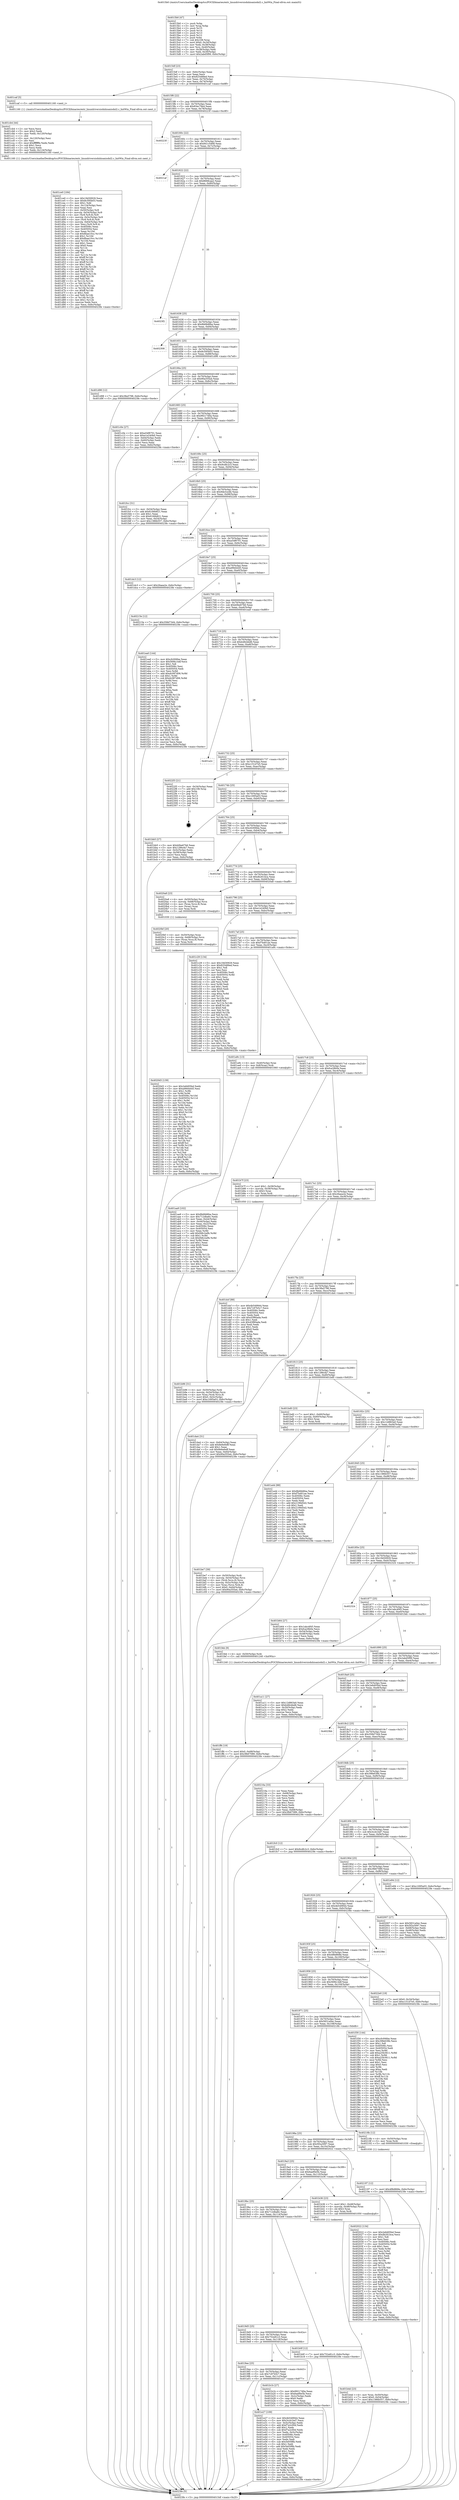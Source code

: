 digraph "0x4015b0" {
  label = "0x4015b0 (/mnt/c/Users/mathe/Desktop/tcc/POCII/binaries/extr_linuxdriversisdnhisaxisdnl2.c_InitWin_Final-ollvm.out::main(0))"
  labelloc = "t"
  node[shape=record]

  Entry [label="",width=0.3,height=0.3,shape=circle,fillcolor=black,style=filled]
  "0x4015df" [label="{
     0x4015df [23]\l
     | [instrs]\l
     &nbsp;&nbsp;0x4015df \<+3\>: mov -0x6c(%rbp),%eax\l
     &nbsp;&nbsp;0x4015e2 \<+2\>: mov %eax,%ecx\l
     &nbsp;&nbsp;0x4015e4 \<+6\>: sub $0x825489ed,%ecx\l
     &nbsp;&nbsp;0x4015ea \<+3\>: mov %eax,-0x70(%rbp)\l
     &nbsp;&nbsp;0x4015ed \<+3\>: mov %ecx,-0x74(%rbp)\l
     &nbsp;&nbsp;0x4015f0 \<+6\>: je 0000000000401caf \<main+0x6ff\>\l
  }"]
  "0x401caf" [label="{
     0x401caf [5]\l
     | [instrs]\l
     &nbsp;&nbsp;0x401caf \<+5\>: call 0000000000401160 \<next_i\>\l
     | [calls]\l
     &nbsp;&nbsp;0x401160 \{1\} (/mnt/c/Users/mathe/Desktop/tcc/POCII/binaries/extr_linuxdriversisdnhisaxisdnl2.c_InitWin_Final-ollvm.out::next_i)\l
  }"]
  "0x4015f6" [label="{
     0x4015f6 [22]\l
     | [instrs]\l
     &nbsp;&nbsp;0x4015f6 \<+5\>: jmp 00000000004015fb \<main+0x4b\>\l
     &nbsp;&nbsp;0x4015fb \<+3\>: mov -0x70(%rbp),%eax\l
     &nbsp;&nbsp;0x4015fe \<+5\>: sub $0x83ec79e4,%eax\l
     &nbsp;&nbsp;0x401603 \<+3\>: mov %eax,-0x78(%rbp)\l
     &nbsp;&nbsp;0x401606 \<+6\>: je 000000000040223f \<main+0xc8f\>\l
  }"]
  Exit [label="",width=0.3,height=0.3,shape=circle,fillcolor=black,style=filled,peripheries=2]
  "0x40223f" [label="{
     0x40223f\l
  }", style=dashed]
  "0x40160c" [label="{
     0x40160c [22]\l
     | [instrs]\l
     &nbsp;&nbsp;0x40160c \<+5\>: jmp 0000000000401611 \<main+0x61\>\l
     &nbsp;&nbsp;0x401611 \<+3\>: mov -0x70(%rbp),%eax\l
     &nbsp;&nbsp;0x401614 \<+5\>: sub $0x841c5468,%eax\l
     &nbsp;&nbsp;0x401619 \<+3\>: mov %eax,-0x7c(%rbp)\l
     &nbsp;&nbsp;0x40161c \<+6\>: je 00000000004021af \<main+0xbff\>\l
  }"]
  "0x402197" [label="{
     0x402197 [12]\l
     | [instrs]\l
     &nbsp;&nbsp;0x402197 \<+7\>: movl $0x4f8d868e,-0x6c(%rbp)\l
     &nbsp;&nbsp;0x40219e \<+5\>: jmp 00000000004023fe \<main+0xe4e\>\l
  }"]
  "0x4021af" [label="{
     0x4021af\l
  }", style=dashed]
  "0x401622" [label="{
     0x401622 [22]\l
     | [instrs]\l
     &nbsp;&nbsp;0x401622 \<+5\>: jmp 0000000000401627 \<main+0x77\>\l
     &nbsp;&nbsp;0x401627 \<+3\>: mov -0x70(%rbp),%eax\l
     &nbsp;&nbsp;0x40162a \<+5\>: sub $0x8668caa2,%eax\l
     &nbsp;&nbsp;0x40162f \<+3\>: mov %eax,-0x80(%rbp)\l
     &nbsp;&nbsp;0x401632 \<+6\>: je 00000000004023f2 \<main+0xe42\>\l
  }"]
  "0x4020d3" [label="{
     0x4020d3 [139]\l
     | [instrs]\l
     &nbsp;&nbsp;0x4020d3 \<+5\>: mov $0x2e6d05bd,%edx\l
     &nbsp;&nbsp;0x4020d8 \<+5\>: mov $0xa99d4445,%esi\l
     &nbsp;&nbsp;0x4020dd \<+3\>: mov $0x1,%r8b\l
     &nbsp;&nbsp;0x4020e0 \<+3\>: xor %r9d,%r9d\l
     &nbsp;&nbsp;0x4020e3 \<+8\>: mov 0x40506c,%r10d\l
     &nbsp;&nbsp;0x4020eb \<+8\>: mov 0x405054,%r11d\l
     &nbsp;&nbsp;0x4020f3 \<+4\>: sub $0x1,%r9d\l
     &nbsp;&nbsp;0x4020f7 \<+3\>: mov %r10d,%ebx\l
     &nbsp;&nbsp;0x4020fa \<+3\>: add %r9d,%ebx\l
     &nbsp;&nbsp;0x4020fd \<+4\>: imul %ebx,%r10d\l
     &nbsp;&nbsp;0x402101 \<+4\>: and $0x1,%r10d\l
     &nbsp;&nbsp;0x402105 \<+4\>: cmp $0x0,%r10d\l
     &nbsp;&nbsp;0x402109 \<+4\>: sete %r14b\l
     &nbsp;&nbsp;0x40210d \<+4\>: cmp $0xa,%r11d\l
     &nbsp;&nbsp;0x402111 \<+4\>: setl %r15b\l
     &nbsp;&nbsp;0x402115 \<+3\>: mov %r14b,%r12b\l
     &nbsp;&nbsp;0x402118 \<+4\>: xor $0xff,%r12b\l
     &nbsp;&nbsp;0x40211c \<+3\>: mov %r15b,%r13b\l
     &nbsp;&nbsp;0x40211f \<+4\>: xor $0xff,%r13b\l
     &nbsp;&nbsp;0x402123 \<+4\>: xor $0x1,%r8b\l
     &nbsp;&nbsp;0x402127 \<+3\>: mov %r12b,%al\l
     &nbsp;&nbsp;0x40212a \<+2\>: and $0xff,%al\l
     &nbsp;&nbsp;0x40212c \<+3\>: and %r8b,%r14b\l
     &nbsp;&nbsp;0x40212f \<+3\>: mov %r13b,%cl\l
     &nbsp;&nbsp;0x402132 \<+3\>: and $0xff,%cl\l
     &nbsp;&nbsp;0x402135 \<+3\>: and %r8b,%r15b\l
     &nbsp;&nbsp;0x402138 \<+3\>: or %r14b,%al\l
     &nbsp;&nbsp;0x40213b \<+3\>: or %r15b,%cl\l
     &nbsp;&nbsp;0x40213e \<+2\>: xor %cl,%al\l
     &nbsp;&nbsp;0x402140 \<+3\>: or %r13b,%r12b\l
     &nbsp;&nbsp;0x402143 \<+4\>: xor $0xff,%r12b\l
     &nbsp;&nbsp;0x402147 \<+4\>: or $0x1,%r8b\l
     &nbsp;&nbsp;0x40214b \<+3\>: and %r8b,%r12b\l
     &nbsp;&nbsp;0x40214e \<+3\>: or %r12b,%al\l
     &nbsp;&nbsp;0x402151 \<+2\>: test $0x1,%al\l
     &nbsp;&nbsp;0x402153 \<+3\>: cmovne %esi,%edx\l
     &nbsp;&nbsp;0x402156 \<+3\>: mov %edx,-0x6c(%rbp)\l
     &nbsp;&nbsp;0x402159 \<+5\>: jmp 00000000004023fe \<main+0xe4e\>\l
  }"]
  "0x4023f2" [label="{
     0x4023f2\l
  }", style=dashed]
  "0x401638" [label="{
     0x401638 [25]\l
     | [instrs]\l
     &nbsp;&nbsp;0x401638 \<+5\>: jmp 000000000040163d \<main+0x8d\>\l
     &nbsp;&nbsp;0x40163d \<+3\>: mov -0x70(%rbp),%eax\l
     &nbsp;&nbsp;0x401640 \<+5\>: sub $0x8b68d6ba,%eax\l
     &nbsp;&nbsp;0x401645 \<+6\>: mov %eax,-0x84(%rbp)\l
     &nbsp;&nbsp;0x40164b \<+6\>: je 0000000000402308 \<main+0xd58\>\l
  }"]
  "0x4020bf" [label="{
     0x4020bf [20]\l
     | [instrs]\l
     &nbsp;&nbsp;0x4020bf \<+4\>: mov -0x50(%rbp),%rax\l
     &nbsp;&nbsp;0x4020c3 \<+4\>: movslq -0x68(%rbp),%rcx\l
     &nbsp;&nbsp;0x4020c7 \<+4\>: mov (%rax,%rcx,8),%rax\l
     &nbsp;&nbsp;0x4020cb \<+3\>: mov %rax,%rdi\l
     &nbsp;&nbsp;0x4020ce \<+5\>: call 0000000000401030 \<free@plt\>\l
     | [calls]\l
     &nbsp;&nbsp;0x401030 \{1\} (unknown)\l
  }"]
  "0x402308" [label="{
     0x402308\l
  }", style=dashed]
  "0x401651" [label="{
     0x401651 [25]\l
     | [instrs]\l
     &nbsp;&nbsp;0x401651 \<+5\>: jmp 0000000000401656 \<main+0xa6\>\l
     &nbsp;&nbsp;0x401656 \<+3\>: mov -0x70(%rbp),%eax\l
     &nbsp;&nbsp;0x401659 \<+5\>: sub $0x8c595b03,%eax\l
     &nbsp;&nbsp;0x40165e \<+6\>: mov %eax,-0x88(%rbp)\l
     &nbsp;&nbsp;0x401664 \<+6\>: je 0000000000401d98 \<main+0x7e8\>\l
  }"]
  "0x401ff4" [label="{
     0x401ff4 [19]\l
     | [instrs]\l
     &nbsp;&nbsp;0x401ff4 \<+7\>: movl $0x0,-0x68(%rbp)\l
     &nbsp;&nbsp;0x401ffb \<+7\>: movl $0x3fb67089,-0x6c(%rbp)\l
     &nbsp;&nbsp;0x402002 \<+5\>: jmp 00000000004023fe \<main+0xe4e\>\l
  }"]
  "0x401d98" [label="{
     0x401d98 [12]\l
     | [instrs]\l
     &nbsp;&nbsp;0x401d98 \<+7\>: movl $0x38a5798,-0x6c(%rbp)\l
     &nbsp;&nbsp;0x401d9f \<+5\>: jmp 00000000004023fe \<main+0xe4e\>\l
  }"]
  "0x40166a" [label="{
     0x40166a [25]\l
     | [instrs]\l
     &nbsp;&nbsp;0x40166a \<+5\>: jmp 000000000040166f \<main+0xbf\>\l
     &nbsp;&nbsp;0x40166f \<+3\>: mov -0x70(%rbp),%eax\l
     &nbsp;&nbsp;0x401672 \<+5\>: sub $0x90a355a4,%eax\l
     &nbsp;&nbsp;0x401677 \<+6\>: mov %eax,-0x8c(%rbp)\l
     &nbsp;&nbsp;0x40167d \<+6\>: je 0000000000401c0e \<main+0x65e\>\l
  }"]
  "0x401a07" [label="{
     0x401a07\l
  }", style=dashed]
  "0x401c0e" [label="{
     0x401c0e [27]\l
     | [instrs]\l
     &nbsp;&nbsp;0x401c0e \<+5\>: mov $0xa54f6701,%eax\l
     &nbsp;&nbsp;0x401c13 \<+5\>: mov $0xe1e240b0,%ecx\l
     &nbsp;&nbsp;0x401c18 \<+3\>: mov -0x64(%rbp),%edx\l
     &nbsp;&nbsp;0x401c1b \<+3\>: cmp -0x60(%rbp),%edx\l
     &nbsp;&nbsp;0x401c1e \<+3\>: cmovl %ecx,%eax\l
     &nbsp;&nbsp;0x401c21 \<+3\>: mov %eax,-0x6c(%rbp)\l
     &nbsp;&nbsp;0x401c24 \<+5\>: jmp 00000000004023fe \<main+0xe4e\>\l
  }"]
  "0x401683" [label="{
     0x401683 [25]\l
     | [instrs]\l
     &nbsp;&nbsp;0x401683 \<+5\>: jmp 0000000000401688 \<main+0xd8\>\l
     &nbsp;&nbsp;0x401688 \<+3\>: mov -0x70(%rbp),%eax\l
     &nbsp;&nbsp;0x40168b \<+5\>: sub $0x99217d0a,%eax\l
     &nbsp;&nbsp;0x401690 \<+6\>: mov %eax,-0x90(%rbp)\l
     &nbsp;&nbsp;0x401696 \<+6\>: je 00000000004021a3 \<main+0xbf3\>\l
  }"]
  "0x401e27" [label="{
     0x401e27 [109]\l
     | [instrs]\l
     &nbsp;&nbsp;0x401e27 \<+5\>: mov $0x4b549944,%eax\l
     &nbsp;&nbsp;0x401e2c \<+5\>: mov $0x3ccb1bd7,%ecx\l
     &nbsp;&nbsp;0x401e31 \<+3\>: mov -0x5c(%rbp),%edx\l
     &nbsp;&nbsp;0x401e34 \<+6\>: add $0xf7a2c00d,%edx\l
     &nbsp;&nbsp;0x401e3a \<+3\>: add $0x1,%edx\l
     &nbsp;&nbsp;0x401e3d \<+6\>: sub $0xf7a2c00d,%edx\l
     &nbsp;&nbsp;0x401e43 \<+3\>: mov %edx,-0x5c(%rbp)\l
     &nbsp;&nbsp;0x401e46 \<+7\>: mov 0x40506c,%edx\l
     &nbsp;&nbsp;0x401e4d \<+7\>: mov 0x405054,%esi\l
     &nbsp;&nbsp;0x401e54 \<+2\>: mov %edx,%edi\l
     &nbsp;&nbsp;0x401e56 \<+6\>: sub $0x5e05f8b,%edi\l
     &nbsp;&nbsp;0x401e5c \<+3\>: sub $0x1,%edi\l
     &nbsp;&nbsp;0x401e5f \<+6\>: add $0x5e05f8b,%edi\l
     &nbsp;&nbsp;0x401e65 \<+3\>: imul %edi,%edx\l
     &nbsp;&nbsp;0x401e68 \<+3\>: and $0x1,%edx\l
     &nbsp;&nbsp;0x401e6b \<+3\>: cmp $0x0,%edx\l
     &nbsp;&nbsp;0x401e6e \<+4\>: sete %r8b\l
     &nbsp;&nbsp;0x401e72 \<+3\>: cmp $0xa,%esi\l
     &nbsp;&nbsp;0x401e75 \<+4\>: setl %r9b\l
     &nbsp;&nbsp;0x401e79 \<+3\>: mov %r8b,%r10b\l
     &nbsp;&nbsp;0x401e7c \<+3\>: and %r9b,%r10b\l
     &nbsp;&nbsp;0x401e7f \<+3\>: xor %r9b,%r8b\l
     &nbsp;&nbsp;0x401e82 \<+3\>: or %r8b,%r10b\l
     &nbsp;&nbsp;0x401e85 \<+4\>: test $0x1,%r10b\l
     &nbsp;&nbsp;0x401e89 \<+3\>: cmovne %ecx,%eax\l
     &nbsp;&nbsp;0x401e8c \<+3\>: mov %eax,-0x6c(%rbp)\l
     &nbsp;&nbsp;0x401e8f \<+5\>: jmp 00000000004023fe \<main+0xe4e\>\l
  }"]
  "0x4021a3" [label="{
     0x4021a3\l
  }", style=dashed]
  "0x40169c" [label="{
     0x40169c [25]\l
     | [instrs]\l
     &nbsp;&nbsp;0x40169c \<+5\>: jmp 00000000004016a1 \<main+0xf1\>\l
     &nbsp;&nbsp;0x4016a1 \<+3\>: mov -0x70(%rbp),%eax\l
     &nbsp;&nbsp;0x4016a4 \<+5\>: sub $0x9cdfc2c3,%eax\l
     &nbsp;&nbsp;0x4016a9 \<+6\>: mov %eax,-0x94(%rbp)\l
     &nbsp;&nbsp;0x4016af \<+6\>: je 0000000000401fcc \<main+0xa1c\>\l
  }"]
  "0x401ce0" [label="{
     0x401ce0 [184]\l
     | [instrs]\l
     &nbsp;&nbsp;0x401ce0 \<+5\>: mov $0x19d30929,%ecx\l
     &nbsp;&nbsp;0x401ce5 \<+5\>: mov $0x8c595b03,%edx\l
     &nbsp;&nbsp;0x401cea \<+3\>: mov $0x1,%dil\l
     &nbsp;&nbsp;0x401ced \<+6\>: mov -0x124(%rbp),%esi\l
     &nbsp;&nbsp;0x401cf3 \<+3\>: imul %eax,%esi\l
     &nbsp;&nbsp;0x401cf6 \<+4\>: mov -0x50(%rbp),%r8\l
     &nbsp;&nbsp;0x401cfa \<+4\>: movslq -0x54(%rbp),%r9\l
     &nbsp;&nbsp;0x401cfe \<+4\>: mov (%r8,%r9,8),%r8\l
     &nbsp;&nbsp;0x401d02 \<+4\>: movslq -0x5c(%rbp),%r9\l
     &nbsp;&nbsp;0x401d06 \<+4\>: mov (%r8,%r9,8),%r8\l
     &nbsp;&nbsp;0x401d0a \<+4\>: movslq -0x64(%rbp),%r9\l
     &nbsp;&nbsp;0x401d0e \<+4\>: mov %esi,(%r8,%r9,4)\l
     &nbsp;&nbsp;0x401d12 \<+7\>: mov 0x40506c,%eax\l
     &nbsp;&nbsp;0x401d19 \<+7\>: mov 0x405054,%esi\l
     &nbsp;&nbsp;0x401d20 \<+3\>: mov %eax,%r10d\l
     &nbsp;&nbsp;0x401d23 \<+7\>: sub $0x8bae10cc,%r10d\l
     &nbsp;&nbsp;0x401d2a \<+4\>: sub $0x1,%r10d\l
     &nbsp;&nbsp;0x401d2e \<+7\>: add $0x8bae10cc,%r10d\l
     &nbsp;&nbsp;0x401d35 \<+4\>: imul %r10d,%eax\l
     &nbsp;&nbsp;0x401d39 \<+3\>: and $0x1,%eax\l
     &nbsp;&nbsp;0x401d3c \<+3\>: cmp $0x0,%eax\l
     &nbsp;&nbsp;0x401d3f \<+4\>: sete %r11b\l
     &nbsp;&nbsp;0x401d43 \<+3\>: cmp $0xa,%esi\l
     &nbsp;&nbsp;0x401d46 \<+3\>: setl %bl\l
     &nbsp;&nbsp;0x401d49 \<+3\>: mov %r11b,%r14b\l
     &nbsp;&nbsp;0x401d4c \<+4\>: xor $0xff,%r14b\l
     &nbsp;&nbsp;0x401d50 \<+3\>: mov %bl,%r15b\l
     &nbsp;&nbsp;0x401d53 \<+4\>: xor $0xff,%r15b\l
     &nbsp;&nbsp;0x401d57 \<+4\>: xor $0x1,%dil\l
     &nbsp;&nbsp;0x401d5b \<+3\>: mov %r14b,%r12b\l
     &nbsp;&nbsp;0x401d5e \<+4\>: and $0xff,%r12b\l
     &nbsp;&nbsp;0x401d62 \<+3\>: and %dil,%r11b\l
     &nbsp;&nbsp;0x401d65 \<+3\>: mov %r15b,%r13b\l
     &nbsp;&nbsp;0x401d68 \<+4\>: and $0xff,%r13b\l
     &nbsp;&nbsp;0x401d6c \<+3\>: and %dil,%bl\l
     &nbsp;&nbsp;0x401d6f \<+3\>: or %r11b,%r12b\l
     &nbsp;&nbsp;0x401d72 \<+3\>: or %bl,%r13b\l
     &nbsp;&nbsp;0x401d75 \<+3\>: xor %r13b,%r12b\l
     &nbsp;&nbsp;0x401d78 \<+3\>: or %r15b,%r14b\l
     &nbsp;&nbsp;0x401d7b \<+4\>: xor $0xff,%r14b\l
     &nbsp;&nbsp;0x401d7f \<+4\>: or $0x1,%dil\l
     &nbsp;&nbsp;0x401d83 \<+3\>: and %dil,%r14b\l
     &nbsp;&nbsp;0x401d86 \<+3\>: or %r14b,%r12b\l
     &nbsp;&nbsp;0x401d89 \<+4\>: test $0x1,%r12b\l
     &nbsp;&nbsp;0x401d8d \<+3\>: cmovne %edx,%ecx\l
     &nbsp;&nbsp;0x401d90 \<+3\>: mov %ecx,-0x6c(%rbp)\l
     &nbsp;&nbsp;0x401d93 \<+5\>: jmp 00000000004023fe \<main+0xe4e\>\l
  }"]
  "0x401fcc" [label="{
     0x401fcc [31]\l
     | [instrs]\l
     &nbsp;&nbsp;0x401fcc \<+3\>: mov -0x54(%rbp),%eax\l
     &nbsp;&nbsp;0x401fcf \<+5\>: add $0x6166b821,%eax\l
     &nbsp;&nbsp;0x401fd4 \<+3\>: add $0x1,%eax\l
     &nbsp;&nbsp;0x401fd7 \<+5\>: sub $0x6166b821,%eax\l
     &nbsp;&nbsp;0x401fdc \<+3\>: mov %eax,-0x54(%rbp)\l
     &nbsp;&nbsp;0x401fdf \<+7\>: movl $0x1386b557,-0x6c(%rbp)\l
     &nbsp;&nbsp;0x401fe6 \<+5\>: jmp 00000000004023fe \<main+0xe4e\>\l
  }"]
  "0x4016b5" [label="{
     0x4016b5 [25]\l
     | [instrs]\l
     &nbsp;&nbsp;0x4016b5 \<+5\>: jmp 00000000004016ba \<main+0x10a\>\l
     &nbsp;&nbsp;0x4016ba \<+3\>: mov -0x70(%rbp),%eax\l
     &nbsp;&nbsp;0x4016bd \<+5\>: sub $0x9de3ce4b,%eax\l
     &nbsp;&nbsp;0x4016c2 \<+6\>: mov %eax,-0x98(%rbp)\l
     &nbsp;&nbsp;0x4016c8 \<+6\>: je 00000000004022d4 \<main+0xd24\>\l
  }"]
  "0x401cb4" [label="{
     0x401cb4 [44]\l
     | [instrs]\l
     &nbsp;&nbsp;0x401cb4 \<+2\>: xor %ecx,%ecx\l
     &nbsp;&nbsp;0x401cb6 \<+5\>: mov $0x2,%edx\l
     &nbsp;&nbsp;0x401cbb \<+6\>: mov %edx,-0x120(%rbp)\l
     &nbsp;&nbsp;0x401cc1 \<+1\>: cltd\l
     &nbsp;&nbsp;0x401cc2 \<+6\>: mov -0x120(%rbp),%esi\l
     &nbsp;&nbsp;0x401cc8 \<+2\>: idiv %esi\l
     &nbsp;&nbsp;0x401cca \<+6\>: imul $0xfffffffe,%edx,%edx\l
     &nbsp;&nbsp;0x401cd0 \<+3\>: sub $0x1,%ecx\l
     &nbsp;&nbsp;0x401cd3 \<+2\>: sub %ecx,%edx\l
     &nbsp;&nbsp;0x401cd5 \<+6\>: mov %edx,-0x124(%rbp)\l
     &nbsp;&nbsp;0x401cdb \<+5\>: call 0000000000401160 \<next_i\>\l
     | [calls]\l
     &nbsp;&nbsp;0x401160 \{1\} (/mnt/c/Users/mathe/Desktop/tcc/POCII/binaries/extr_linuxdriversisdnhisaxisdnl2.c_InitWin_Final-ollvm.out::next_i)\l
  }"]
  "0x4022d4" [label="{
     0x4022d4\l
  }", style=dashed]
  "0x4016ce" [label="{
     0x4016ce [25]\l
     | [instrs]\l
     &nbsp;&nbsp;0x4016ce \<+5\>: jmp 00000000004016d3 \<main+0x123\>\l
     &nbsp;&nbsp;0x4016d3 \<+3\>: mov -0x70(%rbp),%eax\l
     &nbsp;&nbsp;0x4016d6 \<+5\>: sub $0xa54f6701,%eax\l
     &nbsp;&nbsp;0x4016db \<+6\>: mov %eax,-0x9c(%rbp)\l
     &nbsp;&nbsp;0x4016e1 \<+6\>: je 0000000000401dc3 \<main+0x813\>\l
  }"]
  "0x401be7" [label="{
     0x401be7 [39]\l
     | [instrs]\l
     &nbsp;&nbsp;0x401be7 \<+4\>: mov -0x50(%rbp),%rdi\l
     &nbsp;&nbsp;0x401beb \<+4\>: movslq -0x54(%rbp),%rcx\l
     &nbsp;&nbsp;0x401bef \<+4\>: mov (%rdi,%rcx,8),%rcx\l
     &nbsp;&nbsp;0x401bf3 \<+4\>: movslq -0x5c(%rbp),%rdi\l
     &nbsp;&nbsp;0x401bf7 \<+4\>: mov %rax,(%rcx,%rdi,8)\l
     &nbsp;&nbsp;0x401bfb \<+7\>: movl $0x0,-0x64(%rbp)\l
     &nbsp;&nbsp;0x401c02 \<+7\>: movl $0x90a355a4,-0x6c(%rbp)\l
     &nbsp;&nbsp;0x401c09 \<+5\>: jmp 00000000004023fe \<main+0xe4e\>\l
  }"]
  "0x401dc3" [label="{
     0x401dc3 [12]\l
     | [instrs]\l
     &nbsp;&nbsp;0x401dc3 \<+7\>: movl $0x26aea2e,-0x6c(%rbp)\l
     &nbsp;&nbsp;0x401dca \<+5\>: jmp 00000000004023fe \<main+0xe4e\>\l
  }"]
  "0x4016e7" [label="{
     0x4016e7 [25]\l
     | [instrs]\l
     &nbsp;&nbsp;0x4016e7 \<+5\>: jmp 00000000004016ec \<main+0x13c\>\l
     &nbsp;&nbsp;0x4016ec \<+3\>: mov -0x70(%rbp),%eax\l
     &nbsp;&nbsp;0x4016ef \<+5\>: sub $0xa99d4445,%eax\l
     &nbsp;&nbsp;0x4016f4 \<+6\>: mov %eax,-0xa0(%rbp)\l
     &nbsp;&nbsp;0x4016fa \<+6\>: je 000000000040215e \<main+0xbae\>\l
  }"]
  "0x401b96" [label="{
     0x401b96 [31]\l
     | [instrs]\l
     &nbsp;&nbsp;0x401b96 \<+4\>: mov -0x50(%rbp),%rdi\l
     &nbsp;&nbsp;0x401b9a \<+4\>: movslq -0x54(%rbp),%rcx\l
     &nbsp;&nbsp;0x401b9e \<+4\>: mov %rax,(%rdi,%rcx,8)\l
     &nbsp;&nbsp;0x401ba2 \<+7\>: movl $0x0,-0x5c(%rbp)\l
     &nbsp;&nbsp;0x401ba9 \<+7\>: movl $0xc1695a03,-0x6c(%rbp)\l
     &nbsp;&nbsp;0x401bb0 \<+5\>: jmp 00000000004023fe \<main+0xe4e\>\l
  }"]
  "0x40215e" [label="{
     0x40215e [12]\l
     | [instrs]\l
     &nbsp;&nbsp;0x40215e \<+7\>: movl $0x358d73d4,-0x6c(%rbp)\l
     &nbsp;&nbsp;0x402165 \<+5\>: jmp 00000000004023fe \<main+0xe4e\>\l
  }"]
  "0x401700" [label="{
     0x401700 [25]\l
     | [instrs]\l
     &nbsp;&nbsp;0x401700 \<+5\>: jmp 0000000000401705 \<main+0x155\>\l
     &nbsp;&nbsp;0x401705 \<+3\>: mov -0x70(%rbp),%eax\l
     &nbsp;&nbsp;0x401708 \<+5\>: sub $0xb0be67b6,%eax\l
     &nbsp;&nbsp;0x40170d \<+6\>: mov %eax,-0xa4(%rbp)\l
     &nbsp;&nbsp;0x401713 \<+6\>: je 0000000000401ea0 \<main+0x8f0\>\l
  }"]
  "0x401b4d" [label="{
     0x401b4d [23]\l
     | [instrs]\l
     &nbsp;&nbsp;0x401b4d \<+4\>: mov %rax,-0x50(%rbp)\l
     &nbsp;&nbsp;0x401b51 \<+7\>: movl $0x0,-0x54(%rbp)\l
     &nbsp;&nbsp;0x401b58 \<+7\>: movl $0x1386b557,-0x6c(%rbp)\l
     &nbsp;&nbsp;0x401b5f \<+5\>: jmp 00000000004023fe \<main+0xe4e\>\l
  }"]
  "0x401ea0" [label="{
     0x401ea0 [144]\l
     | [instrs]\l
     &nbsp;&nbsp;0x401ea0 \<+5\>: mov $0xcfc006be,%eax\l
     &nbsp;&nbsp;0x401ea5 \<+5\>: mov $0x569b14df,%ecx\l
     &nbsp;&nbsp;0x401eaa \<+2\>: mov $0x1,%dl\l
     &nbsp;&nbsp;0x401eac \<+7\>: mov 0x40506c,%esi\l
     &nbsp;&nbsp;0x401eb3 \<+7\>: mov 0x405054,%edi\l
     &nbsp;&nbsp;0x401eba \<+3\>: mov %esi,%r8d\l
     &nbsp;&nbsp;0x401ebd \<+7\>: add $0xdc087d06,%r8d\l
     &nbsp;&nbsp;0x401ec4 \<+4\>: sub $0x1,%r8d\l
     &nbsp;&nbsp;0x401ec8 \<+7\>: sub $0xdc087d06,%r8d\l
     &nbsp;&nbsp;0x401ecf \<+4\>: imul %r8d,%esi\l
     &nbsp;&nbsp;0x401ed3 \<+3\>: and $0x1,%esi\l
     &nbsp;&nbsp;0x401ed6 \<+3\>: cmp $0x0,%esi\l
     &nbsp;&nbsp;0x401ed9 \<+4\>: sete %r9b\l
     &nbsp;&nbsp;0x401edd \<+3\>: cmp $0xa,%edi\l
     &nbsp;&nbsp;0x401ee0 \<+4\>: setl %r10b\l
     &nbsp;&nbsp;0x401ee4 \<+3\>: mov %r9b,%r11b\l
     &nbsp;&nbsp;0x401ee7 \<+4\>: xor $0xff,%r11b\l
     &nbsp;&nbsp;0x401eeb \<+3\>: mov %r10b,%bl\l
     &nbsp;&nbsp;0x401eee \<+3\>: xor $0xff,%bl\l
     &nbsp;&nbsp;0x401ef1 \<+3\>: xor $0x0,%dl\l
     &nbsp;&nbsp;0x401ef4 \<+3\>: mov %r11b,%r14b\l
     &nbsp;&nbsp;0x401ef7 \<+4\>: and $0x0,%r14b\l
     &nbsp;&nbsp;0x401efb \<+3\>: and %dl,%r9b\l
     &nbsp;&nbsp;0x401efe \<+3\>: mov %bl,%r15b\l
     &nbsp;&nbsp;0x401f01 \<+4\>: and $0x0,%r15b\l
     &nbsp;&nbsp;0x401f05 \<+3\>: and %dl,%r10b\l
     &nbsp;&nbsp;0x401f08 \<+3\>: or %r9b,%r14b\l
     &nbsp;&nbsp;0x401f0b \<+3\>: or %r10b,%r15b\l
     &nbsp;&nbsp;0x401f0e \<+3\>: xor %r15b,%r14b\l
     &nbsp;&nbsp;0x401f11 \<+3\>: or %bl,%r11b\l
     &nbsp;&nbsp;0x401f14 \<+4\>: xor $0xff,%r11b\l
     &nbsp;&nbsp;0x401f18 \<+3\>: or $0x0,%dl\l
     &nbsp;&nbsp;0x401f1b \<+3\>: and %dl,%r11b\l
     &nbsp;&nbsp;0x401f1e \<+3\>: or %r11b,%r14b\l
     &nbsp;&nbsp;0x401f21 \<+4\>: test $0x1,%r14b\l
     &nbsp;&nbsp;0x401f25 \<+3\>: cmovne %ecx,%eax\l
     &nbsp;&nbsp;0x401f28 \<+3\>: mov %eax,-0x6c(%rbp)\l
     &nbsp;&nbsp;0x401f2b \<+5\>: jmp 00000000004023fe \<main+0xe4e\>\l
  }"]
  "0x401719" [label="{
     0x401719 [25]\l
     | [instrs]\l
     &nbsp;&nbsp;0x401719 \<+5\>: jmp 000000000040171e \<main+0x16e\>\l
     &nbsp;&nbsp;0x40171e \<+3\>: mov -0x70(%rbp),%eax\l
     &nbsp;&nbsp;0x401721 \<+5\>: sub $0xb48cbbd6,%eax\l
     &nbsp;&nbsp;0x401726 \<+6\>: mov %eax,-0xa8(%rbp)\l
     &nbsp;&nbsp;0x40172c \<+6\>: je 0000000000401a2c \<main+0x47c\>\l
  }"]
  "0x4019ee" [label="{
     0x4019ee [25]\l
     | [instrs]\l
     &nbsp;&nbsp;0x4019ee \<+5\>: jmp 00000000004019f3 \<main+0x443\>\l
     &nbsp;&nbsp;0x4019f3 \<+3\>: mov -0x70(%rbp),%eax\l
     &nbsp;&nbsp;0x4019f6 \<+5\>: sub $0x7c97b5c7,%eax\l
     &nbsp;&nbsp;0x4019fb \<+6\>: mov %eax,-0x11c(%rbp)\l
     &nbsp;&nbsp;0x401a01 \<+6\>: je 0000000000401e27 \<main+0x877\>\l
  }"]
  "0x401a2c" [label="{
     0x401a2c\l
  }", style=dashed]
  "0x401732" [label="{
     0x401732 [25]\l
     | [instrs]\l
     &nbsp;&nbsp;0x401732 \<+5\>: jmp 0000000000401737 \<main+0x187\>\l
     &nbsp;&nbsp;0x401737 \<+3\>: mov -0x70(%rbp),%eax\l
     &nbsp;&nbsp;0x40173a \<+5\>: sub $0xc151d7e5,%eax\l
     &nbsp;&nbsp;0x40173f \<+6\>: mov %eax,-0xac(%rbp)\l
     &nbsp;&nbsp;0x401745 \<+6\>: je 00000000004022f3 \<main+0xd43\>\l
  }"]
  "0x401b1b" [label="{
     0x401b1b [27]\l
     | [instrs]\l
     &nbsp;&nbsp;0x401b1b \<+5\>: mov $0x99217d0a,%eax\l
     &nbsp;&nbsp;0x401b20 \<+5\>: mov $0x6aef0e5b,%ecx\l
     &nbsp;&nbsp;0x401b25 \<+3\>: mov -0x2c(%rbp),%edx\l
     &nbsp;&nbsp;0x401b28 \<+3\>: cmp $0x0,%edx\l
     &nbsp;&nbsp;0x401b2b \<+3\>: cmove %ecx,%eax\l
     &nbsp;&nbsp;0x401b2e \<+3\>: mov %eax,-0x6c(%rbp)\l
     &nbsp;&nbsp;0x401b31 \<+5\>: jmp 00000000004023fe \<main+0xe4e\>\l
  }"]
  "0x4022f3" [label="{
     0x4022f3 [21]\l
     | [instrs]\l
     &nbsp;&nbsp;0x4022f3 \<+3\>: mov -0x34(%rbp),%eax\l
     &nbsp;&nbsp;0x4022f6 \<+7\>: add $0x108,%rsp\l
     &nbsp;&nbsp;0x4022fd \<+1\>: pop %rbx\l
     &nbsp;&nbsp;0x4022fe \<+2\>: pop %r12\l
     &nbsp;&nbsp;0x402300 \<+2\>: pop %r13\l
     &nbsp;&nbsp;0x402302 \<+2\>: pop %r14\l
     &nbsp;&nbsp;0x402304 \<+2\>: pop %r15\l
     &nbsp;&nbsp;0x402306 \<+1\>: pop %rbp\l
     &nbsp;&nbsp;0x402307 \<+1\>: ret\l
  }"]
  "0x40174b" [label="{
     0x40174b [25]\l
     | [instrs]\l
     &nbsp;&nbsp;0x40174b \<+5\>: jmp 0000000000401750 \<main+0x1a0\>\l
     &nbsp;&nbsp;0x401750 \<+3\>: mov -0x70(%rbp),%eax\l
     &nbsp;&nbsp;0x401753 \<+5\>: sub $0xc1695a03,%eax\l
     &nbsp;&nbsp;0x401758 \<+6\>: mov %eax,-0xb0(%rbp)\l
     &nbsp;&nbsp;0x40175e \<+6\>: je 0000000000401bb5 \<main+0x605\>\l
  }"]
  "0x4019d5" [label="{
     0x4019d5 [25]\l
     | [instrs]\l
     &nbsp;&nbsp;0x4019d5 \<+5\>: jmp 00000000004019da \<main+0x42a\>\l
     &nbsp;&nbsp;0x4019da \<+3\>: mov -0x70(%rbp),%eax\l
     &nbsp;&nbsp;0x4019dd \<+5\>: sub $0x752e81c3,%eax\l
     &nbsp;&nbsp;0x4019e2 \<+6\>: mov %eax,-0x118(%rbp)\l
     &nbsp;&nbsp;0x4019e8 \<+6\>: je 0000000000401b1b \<main+0x56b\>\l
  }"]
  "0x401bb5" [label="{
     0x401bb5 [27]\l
     | [instrs]\l
     &nbsp;&nbsp;0x401bb5 \<+5\>: mov $0xb0be67b6,%eax\l
     &nbsp;&nbsp;0x401bba \<+5\>: mov $0x1286cfa7,%ecx\l
     &nbsp;&nbsp;0x401bbf \<+3\>: mov -0x5c(%rbp),%edx\l
     &nbsp;&nbsp;0x401bc2 \<+3\>: cmp -0x58(%rbp),%edx\l
     &nbsp;&nbsp;0x401bc5 \<+3\>: cmovl %ecx,%eax\l
     &nbsp;&nbsp;0x401bc8 \<+3\>: mov %eax,-0x6c(%rbp)\l
     &nbsp;&nbsp;0x401bcb \<+5\>: jmp 00000000004023fe \<main+0xe4e\>\l
  }"]
  "0x401764" [label="{
     0x401764 [25]\l
     | [instrs]\l
     &nbsp;&nbsp;0x401764 \<+5\>: jmp 0000000000401769 \<main+0x1b9\>\l
     &nbsp;&nbsp;0x401769 \<+3\>: mov -0x70(%rbp),%eax\l
     &nbsp;&nbsp;0x40176c \<+5\>: sub $0xcfc006be,%eax\l
     &nbsp;&nbsp;0x401771 \<+6\>: mov %eax,-0xb4(%rbp)\l
     &nbsp;&nbsp;0x401777 \<+6\>: je 00000000004023af \<main+0xdff\>\l
  }"]
  "0x401b0f" [label="{
     0x401b0f [12]\l
     | [instrs]\l
     &nbsp;&nbsp;0x401b0f \<+7\>: movl $0x752e81c3,-0x6c(%rbp)\l
     &nbsp;&nbsp;0x401b16 \<+5\>: jmp 00000000004023fe \<main+0xe4e\>\l
  }"]
  "0x4023af" [label="{
     0x4023af\l
  }", style=dashed]
  "0x40177d" [label="{
     0x40177d [25]\l
     | [instrs]\l
     &nbsp;&nbsp;0x40177d \<+5\>: jmp 0000000000401782 \<main+0x1d2\>\l
     &nbsp;&nbsp;0x401782 \<+3\>: mov -0x70(%rbp),%eax\l
     &nbsp;&nbsp;0x401785 \<+5\>: sub $0xdb261bca,%eax\l
     &nbsp;&nbsp;0x40178a \<+6\>: mov %eax,-0xb8(%rbp)\l
     &nbsp;&nbsp;0x401790 \<+6\>: je 00000000004020a8 \<main+0xaf8\>\l
  }"]
  "0x4019bc" [label="{
     0x4019bc [25]\l
     | [instrs]\l
     &nbsp;&nbsp;0x4019bc \<+5\>: jmp 00000000004019c1 \<main+0x411\>\l
     &nbsp;&nbsp;0x4019c1 \<+3\>: mov -0x70(%rbp),%eax\l
     &nbsp;&nbsp;0x4019c4 \<+5\>: sub $0x712dba6c,%eax\l
     &nbsp;&nbsp;0x4019c9 \<+6\>: mov %eax,-0x114(%rbp)\l
     &nbsp;&nbsp;0x4019cf \<+6\>: je 0000000000401b0f \<main+0x55f\>\l
  }"]
  "0x4020a8" [label="{
     0x4020a8 [23]\l
     | [instrs]\l
     &nbsp;&nbsp;0x4020a8 \<+4\>: mov -0x50(%rbp),%rax\l
     &nbsp;&nbsp;0x4020ac \<+4\>: movslq -0x68(%rbp),%rcx\l
     &nbsp;&nbsp;0x4020b0 \<+4\>: mov (%rax,%rcx,8),%rax\l
     &nbsp;&nbsp;0x4020b4 \<+3\>: mov (%rax),%rax\l
     &nbsp;&nbsp;0x4020b7 \<+3\>: mov %rax,%rdi\l
     &nbsp;&nbsp;0x4020ba \<+5\>: call 0000000000401030 \<free@plt\>\l
     | [calls]\l
     &nbsp;&nbsp;0x401030 \{1\} (unknown)\l
  }"]
  "0x401796" [label="{
     0x401796 [25]\l
     | [instrs]\l
     &nbsp;&nbsp;0x401796 \<+5\>: jmp 000000000040179b \<main+0x1eb\>\l
     &nbsp;&nbsp;0x40179b \<+3\>: mov -0x70(%rbp),%eax\l
     &nbsp;&nbsp;0x40179e \<+5\>: sub $0xe1e240b0,%eax\l
     &nbsp;&nbsp;0x4017a3 \<+6\>: mov %eax,-0xbc(%rbp)\l
     &nbsp;&nbsp;0x4017a9 \<+6\>: je 0000000000401c29 \<main+0x679\>\l
  }"]
  "0x401b36" [label="{
     0x401b36 [23]\l
     | [instrs]\l
     &nbsp;&nbsp;0x401b36 \<+7\>: movl $0x1,-0x48(%rbp)\l
     &nbsp;&nbsp;0x401b3d \<+4\>: movslq -0x48(%rbp),%rax\l
     &nbsp;&nbsp;0x401b41 \<+4\>: shl $0x3,%rax\l
     &nbsp;&nbsp;0x401b45 \<+3\>: mov %rax,%rdi\l
     &nbsp;&nbsp;0x401b48 \<+5\>: call 0000000000401050 \<malloc@plt\>\l
     | [calls]\l
     &nbsp;&nbsp;0x401050 \{1\} (unknown)\l
  }"]
  "0x401c29" [label="{
     0x401c29 [134]\l
     | [instrs]\l
     &nbsp;&nbsp;0x401c29 \<+5\>: mov $0x19d30929,%eax\l
     &nbsp;&nbsp;0x401c2e \<+5\>: mov $0x825489ed,%ecx\l
     &nbsp;&nbsp;0x401c33 \<+2\>: mov $0x1,%dl\l
     &nbsp;&nbsp;0x401c35 \<+2\>: xor %esi,%esi\l
     &nbsp;&nbsp;0x401c37 \<+7\>: mov 0x40506c,%edi\l
     &nbsp;&nbsp;0x401c3e \<+8\>: mov 0x405054,%r8d\l
     &nbsp;&nbsp;0x401c46 \<+3\>: sub $0x1,%esi\l
     &nbsp;&nbsp;0x401c49 \<+3\>: mov %edi,%r9d\l
     &nbsp;&nbsp;0x401c4c \<+3\>: add %esi,%r9d\l
     &nbsp;&nbsp;0x401c4f \<+4\>: imul %r9d,%edi\l
     &nbsp;&nbsp;0x401c53 \<+3\>: and $0x1,%edi\l
     &nbsp;&nbsp;0x401c56 \<+3\>: cmp $0x0,%edi\l
     &nbsp;&nbsp;0x401c59 \<+4\>: sete %r10b\l
     &nbsp;&nbsp;0x401c5d \<+4\>: cmp $0xa,%r8d\l
     &nbsp;&nbsp;0x401c61 \<+4\>: setl %r11b\l
     &nbsp;&nbsp;0x401c65 \<+3\>: mov %r10b,%bl\l
     &nbsp;&nbsp;0x401c68 \<+3\>: xor $0xff,%bl\l
     &nbsp;&nbsp;0x401c6b \<+3\>: mov %r11b,%r14b\l
     &nbsp;&nbsp;0x401c6e \<+4\>: xor $0xff,%r14b\l
     &nbsp;&nbsp;0x401c72 \<+3\>: xor $0x0,%dl\l
     &nbsp;&nbsp;0x401c75 \<+3\>: mov %bl,%r15b\l
     &nbsp;&nbsp;0x401c78 \<+4\>: and $0x0,%r15b\l
     &nbsp;&nbsp;0x401c7c \<+3\>: and %dl,%r10b\l
     &nbsp;&nbsp;0x401c7f \<+3\>: mov %r14b,%r12b\l
     &nbsp;&nbsp;0x401c82 \<+4\>: and $0x0,%r12b\l
     &nbsp;&nbsp;0x401c86 \<+3\>: and %dl,%r11b\l
     &nbsp;&nbsp;0x401c89 \<+3\>: or %r10b,%r15b\l
     &nbsp;&nbsp;0x401c8c \<+3\>: or %r11b,%r12b\l
     &nbsp;&nbsp;0x401c8f \<+3\>: xor %r12b,%r15b\l
     &nbsp;&nbsp;0x401c92 \<+3\>: or %r14b,%bl\l
     &nbsp;&nbsp;0x401c95 \<+3\>: xor $0xff,%bl\l
     &nbsp;&nbsp;0x401c98 \<+3\>: or $0x0,%dl\l
     &nbsp;&nbsp;0x401c9b \<+2\>: and %dl,%bl\l
     &nbsp;&nbsp;0x401c9d \<+3\>: or %bl,%r15b\l
     &nbsp;&nbsp;0x401ca0 \<+4\>: test $0x1,%r15b\l
     &nbsp;&nbsp;0x401ca4 \<+3\>: cmovne %ecx,%eax\l
     &nbsp;&nbsp;0x401ca7 \<+3\>: mov %eax,-0x6c(%rbp)\l
     &nbsp;&nbsp;0x401caa \<+5\>: jmp 00000000004023fe \<main+0xe4e\>\l
  }"]
  "0x4017af" [label="{
     0x4017af [25]\l
     | [instrs]\l
     &nbsp;&nbsp;0x4017af \<+5\>: jmp 00000000004017b4 \<main+0x204\>\l
     &nbsp;&nbsp;0x4017b4 \<+3\>: mov -0x70(%rbp),%eax\l
     &nbsp;&nbsp;0x4017b7 \<+5\>: sub $0xf7bd01ae,%eax\l
     &nbsp;&nbsp;0x4017bc \<+6\>: mov %eax,-0xc0(%rbp)\l
     &nbsp;&nbsp;0x4017c2 \<+6\>: je 0000000000401a9c \<main+0x4ec\>\l
  }"]
  "0x4019a3" [label="{
     0x4019a3 [25]\l
     | [instrs]\l
     &nbsp;&nbsp;0x4019a3 \<+5\>: jmp 00000000004019a8 \<main+0x3f8\>\l
     &nbsp;&nbsp;0x4019a8 \<+3\>: mov -0x70(%rbp),%eax\l
     &nbsp;&nbsp;0x4019ab \<+5\>: sub $0x6aef0e5b,%eax\l
     &nbsp;&nbsp;0x4019b0 \<+6\>: mov %eax,-0x110(%rbp)\l
     &nbsp;&nbsp;0x4019b6 \<+6\>: je 0000000000401b36 \<main+0x586\>\l
  }"]
  "0x401a9c" [label="{
     0x401a9c [13]\l
     | [instrs]\l
     &nbsp;&nbsp;0x401a9c \<+4\>: mov -0x40(%rbp),%rax\l
     &nbsp;&nbsp;0x401aa0 \<+4\>: mov 0x8(%rax),%rdi\l
     &nbsp;&nbsp;0x401aa4 \<+5\>: call 0000000000401060 \<atoi@plt\>\l
     | [calls]\l
     &nbsp;&nbsp;0x401060 \{1\} (unknown)\l
  }"]
  "0x4017c8" [label="{
     0x4017c8 [25]\l
     | [instrs]\l
     &nbsp;&nbsp;0x4017c8 \<+5\>: jmp 00000000004017cd \<main+0x21d\>\l
     &nbsp;&nbsp;0x4017cd \<+3\>: mov -0x70(%rbp),%eax\l
     &nbsp;&nbsp;0x4017d0 \<+5\>: sub $0xfca28b0e,%eax\l
     &nbsp;&nbsp;0x4017d5 \<+6\>: mov %eax,-0xc4(%rbp)\l
     &nbsp;&nbsp;0x4017db \<+6\>: je 0000000000401b7f \<main+0x5cf\>\l
  }"]
  "0x402022" [label="{
     0x402022 [134]\l
     | [instrs]\l
     &nbsp;&nbsp;0x402022 \<+5\>: mov $0x2e6d05bd,%eax\l
     &nbsp;&nbsp;0x402027 \<+5\>: mov $0xdb261bca,%ecx\l
     &nbsp;&nbsp;0x40202c \<+2\>: mov $0x1,%dl\l
     &nbsp;&nbsp;0x40202e \<+2\>: xor %esi,%esi\l
     &nbsp;&nbsp;0x402030 \<+7\>: mov 0x40506c,%edi\l
     &nbsp;&nbsp;0x402037 \<+8\>: mov 0x405054,%r8d\l
     &nbsp;&nbsp;0x40203f \<+3\>: sub $0x1,%esi\l
     &nbsp;&nbsp;0x402042 \<+3\>: mov %edi,%r9d\l
     &nbsp;&nbsp;0x402045 \<+3\>: add %esi,%r9d\l
     &nbsp;&nbsp;0x402048 \<+4\>: imul %r9d,%edi\l
     &nbsp;&nbsp;0x40204c \<+3\>: and $0x1,%edi\l
     &nbsp;&nbsp;0x40204f \<+3\>: cmp $0x0,%edi\l
     &nbsp;&nbsp;0x402052 \<+4\>: sete %r10b\l
     &nbsp;&nbsp;0x402056 \<+4\>: cmp $0xa,%r8d\l
     &nbsp;&nbsp;0x40205a \<+4\>: setl %r11b\l
     &nbsp;&nbsp;0x40205e \<+3\>: mov %r10b,%bl\l
     &nbsp;&nbsp;0x402061 \<+3\>: xor $0xff,%bl\l
     &nbsp;&nbsp;0x402064 \<+3\>: mov %r11b,%r14b\l
     &nbsp;&nbsp;0x402067 \<+4\>: xor $0xff,%r14b\l
     &nbsp;&nbsp;0x40206b \<+3\>: xor $0x1,%dl\l
     &nbsp;&nbsp;0x40206e \<+3\>: mov %bl,%r15b\l
     &nbsp;&nbsp;0x402071 \<+4\>: and $0xff,%r15b\l
     &nbsp;&nbsp;0x402075 \<+3\>: and %dl,%r10b\l
     &nbsp;&nbsp;0x402078 \<+3\>: mov %r14b,%r12b\l
     &nbsp;&nbsp;0x40207b \<+4\>: and $0xff,%r12b\l
     &nbsp;&nbsp;0x40207f \<+3\>: and %dl,%r11b\l
     &nbsp;&nbsp;0x402082 \<+3\>: or %r10b,%r15b\l
     &nbsp;&nbsp;0x402085 \<+3\>: or %r11b,%r12b\l
     &nbsp;&nbsp;0x402088 \<+3\>: xor %r12b,%r15b\l
     &nbsp;&nbsp;0x40208b \<+3\>: or %r14b,%bl\l
     &nbsp;&nbsp;0x40208e \<+3\>: xor $0xff,%bl\l
     &nbsp;&nbsp;0x402091 \<+3\>: or $0x1,%dl\l
     &nbsp;&nbsp;0x402094 \<+2\>: and %dl,%bl\l
     &nbsp;&nbsp;0x402096 \<+3\>: or %bl,%r15b\l
     &nbsp;&nbsp;0x402099 \<+4\>: test $0x1,%r15b\l
     &nbsp;&nbsp;0x40209d \<+3\>: cmovne %ecx,%eax\l
     &nbsp;&nbsp;0x4020a0 \<+3\>: mov %eax,-0x6c(%rbp)\l
     &nbsp;&nbsp;0x4020a3 \<+5\>: jmp 00000000004023fe \<main+0xe4e\>\l
  }"]
  "0x401b7f" [label="{
     0x401b7f [23]\l
     | [instrs]\l
     &nbsp;&nbsp;0x401b7f \<+7\>: movl $0x1,-0x58(%rbp)\l
     &nbsp;&nbsp;0x401b86 \<+4\>: movslq -0x58(%rbp),%rax\l
     &nbsp;&nbsp;0x401b8a \<+4\>: shl $0x3,%rax\l
     &nbsp;&nbsp;0x401b8e \<+3\>: mov %rax,%rdi\l
     &nbsp;&nbsp;0x401b91 \<+5\>: call 0000000000401050 \<malloc@plt\>\l
     | [calls]\l
     &nbsp;&nbsp;0x401050 \{1\} (unknown)\l
  }"]
  "0x4017e1" [label="{
     0x4017e1 [25]\l
     | [instrs]\l
     &nbsp;&nbsp;0x4017e1 \<+5\>: jmp 00000000004017e6 \<main+0x236\>\l
     &nbsp;&nbsp;0x4017e6 \<+3\>: mov -0x70(%rbp),%eax\l
     &nbsp;&nbsp;0x4017e9 \<+5\>: sub $0x26aea2e,%eax\l
     &nbsp;&nbsp;0x4017ee \<+6\>: mov %eax,-0xc8(%rbp)\l
     &nbsp;&nbsp;0x4017f4 \<+6\>: je 0000000000401dcf \<main+0x81f\>\l
  }"]
  "0x40198a" [label="{
     0x40198a [25]\l
     | [instrs]\l
     &nbsp;&nbsp;0x40198a \<+5\>: jmp 000000000040198f \<main+0x3df\>\l
     &nbsp;&nbsp;0x40198f \<+3\>: mov -0x70(%rbp),%eax\l
     &nbsp;&nbsp;0x401992 \<+5\>: sub $0x5f2a3097,%eax\l
     &nbsp;&nbsp;0x401997 \<+6\>: mov %eax,-0x10c(%rbp)\l
     &nbsp;&nbsp;0x40199d \<+6\>: je 0000000000402022 \<main+0xa72\>\l
  }"]
  "0x401dcf" [label="{
     0x401dcf [88]\l
     | [instrs]\l
     &nbsp;&nbsp;0x401dcf \<+5\>: mov $0x4b549944,%eax\l
     &nbsp;&nbsp;0x401dd4 \<+5\>: mov $0x7c97b5c7,%ecx\l
     &nbsp;&nbsp;0x401dd9 \<+7\>: mov 0x40506c,%edx\l
     &nbsp;&nbsp;0x401de0 \<+7\>: mov 0x405054,%esi\l
     &nbsp;&nbsp;0x401de7 \<+2\>: mov %edx,%edi\l
     &nbsp;&nbsp;0x401de9 \<+6\>: add $0x43f80ada,%edi\l
     &nbsp;&nbsp;0x401def \<+3\>: sub $0x1,%edi\l
     &nbsp;&nbsp;0x401df2 \<+6\>: sub $0x43f80ada,%edi\l
     &nbsp;&nbsp;0x401df8 \<+3\>: imul %edi,%edx\l
     &nbsp;&nbsp;0x401dfb \<+3\>: and $0x1,%edx\l
     &nbsp;&nbsp;0x401dfe \<+3\>: cmp $0x0,%edx\l
     &nbsp;&nbsp;0x401e01 \<+4\>: sete %r8b\l
     &nbsp;&nbsp;0x401e05 \<+3\>: cmp $0xa,%esi\l
     &nbsp;&nbsp;0x401e08 \<+4\>: setl %r9b\l
     &nbsp;&nbsp;0x401e0c \<+3\>: mov %r8b,%r10b\l
     &nbsp;&nbsp;0x401e0f \<+3\>: and %r9b,%r10b\l
     &nbsp;&nbsp;0x401e12 \<+3\>: xor %r9b,%r8b\l
     &nbsp;&nbsp;0x401e15 \<+3\>: or %r8b,%r10b\l
     &nbsp;&nbsp;0x401e18 \<+4\>: test $0x1,%r10b\l
     &nbsp;&nbsp;0x401e1c \<+3\>: cmovne %ecx,%eax\l
     &nbsp;&nbsp;0x401e1f \<+3\>: mov %eax,-0x6c(%rbp)\l
     &nbsp;&nbsp;0x401e22 \<+5\>: jmp 00000000004023fe \<main+0xe4e\>\l
  }"]
  "0x4017fa" [label="{
     0x4017fa [25]\l
     | [instrs]\l
     &nbsp;&nbsp;0x4017fa \<+5\>: jmp 00000000004017ff \<main+0x24f\>\l
     &nbsp;&nbsp;0x4017ff \<+3\>: mov -0x70(%rbp),%eax\l
     &nbsp;&nbsp;0x401802 \<+5\>: sub $0x38a5798,%eax\l
     &nbsp;&nbsp;0x401807 \<+6\>: mov %eax,-0xcc(%rbp)\l
     &nbsp;&nbsp;0x40180d \<+6\>: je 0000000000401da4 \<main+0x7f4\>\l
  }"]
  "0x40218b" [label="{
     0x40218b [12]\l
     | [instrs]\l
     &nbsp;&nbsp;0x40218b \<+4\>: mov -0x50(%rbp),%rax\l
     &nbsp;&nbsp;0x40218f \<+3\>: mov %rax,%rdi\l
     &nbsp;&nbsp;0x402192 \<+5\>: call 0000000000401030 \<free@plt\>\l
     | [calls]\l
     &nbsp;&nbsp;0x401030 \{1\} (unknown)\l
  }"]
  "0x401da4" [label="{
     0x401da4 [31]\l
     | [instrs]\l
     &nbsp;&nbsp;0x401da4 \<+3\>: mov -0x64(%rbp),%eax\l
     &nbsp;&nbsp;0x401da7 \<+5\>: add $0x8e6e6eff,%eax\l
     &nbsp;&nbsp;0x401dac \<+3\>: add $0x1,%eax\l
     &nbsp;&nbsp;0x401daf \<+5\>: sub $0x8e6e6eff,%eax\l
     &nbsp;&nbsp;0x401db4 \<+3\>: mov %eax,-0x64(%rbp)\l
     &nbsp;&nbsp;0x401db7 \<+7\>: movl $0x90a355a4,-0x6c(%rbp)\l
     &nbsp;&nbsp;0x401dbe \<+5\>: jmp 00000000004023fe \<main+0xe4e\>\l
  }"]
  "0x401813" [label="{
     0x401813 [25]\l
     | [instrs]\l
     &nbsp;&nbsp;0x401813 \<+5\>: jmp 0000000000401818 \<main+0x268\>\l
     &nbsp;&nbsp;0x401818 \<+3\>: mov -0x70(%rbp),%eax\l
     &nbsp;&nbsp;0x40181b \<+5\>: sub $0x1286cfa7,%eax\l
     &nbsp;&nbsp;0x401820 \<+6\>: mov %eax,-0xd0(%rbp)\l
     &nbsp;&nbsp;0x401826 \<+6\>: je 0000000000401bd0 \<main+0x620\>\l
  }"]
  "0x401971" [label="{
     0x401971 [25]\l
     | [instrs]\l
     &nbsp;&nbsp;0x401971 \<+5\>: jmp 0000000000401976 \<main+0x3c6\>\l
     &nbsp;&nbsp;0x401976 \<+3\>: mov -0x70(%rbp),%eax\l
     &nbsp;&nbsp;0x401979 \<+5\>: sub $0x5831a0ec,%eax\l
     &nbsp;&nbsp;0x40197e \<+6\>: mov %eax,-0x108(%rbp)\l
     &nbsp;&nbsp;0x401984 \<+6\>: je 000000000040218b \<main+0xbdb\>\l
  }"]
  "0x401bd0" [label="{
     0x401bd0 [23]\l
     | [instrs]\l
     &nbsp;&nbsp;0x401bd0 \<+7\>: movl $0x1,-0x60(%rbp)\l
     &nbsp;&nbsp;0x401bd7 \<+4\>: movslq -0x60(%rbp),%rax\l
     &nbsp;&nbsp;0x401bdb \<+4\>: shl $0x2,%rax\l
     &nbsp;&nbsp;0x401bdf \<+3\>: mov %rax,%rdi\l
     &nbsp;&nbsp;0x401be2 \<+5\>: call 0000000000401050 \<malloc@plt\>\l
     | [calls]\l
     &nbsp;&nbsp;0x401050 \{1\} (unknown)\l
  }"]
  "0x40182c" [label="{
     0x40182c [25]\l
     | [instrs]\l
     &nbsp;&nbsp;0x40182c \<+5\>: jmp 0000000000401831 \<main+0x281\>\l
     &nbsp;&nbsp;0x401831 \<+3\>: mov -0x70(%rbp),%eax\l
     &nbsp;&nbsp;0x401834 \<+5\>: sub $0x12d863a0,%eax\l
     &nbsp;&nbsp;0x401839 \<+6\>: mov %eax,-0xd4(%rbp)\l
     &nbsp;&nbsp;0x40183f \<+6\>: je 0000000000401a44 \<main+0x494\>\l
  }"]
  "0x401f30" [label="{
     0x401f30 [144]\l
     | [instrs]\l
     &nbsp;&nbsp;0x401f30 \<+5\>: mov $0xcfc006be,%eax\l
     &nbsp;&nbsp;0x401f35 \<+5\>: mov $0x39fe639b,%ecx\l
     &nbsp;&nbsp;0x401f3a \<+2\>: mov $0x1,%dl\l
     &nbsp;&nbsp;0x401f3c \<+7\>: mov 0x40506c,%esi\l
     &nbsp;&nbsp;0x401f43 \<+7\>: mov 0x405054,%edi\l
     &nbsp;&nbsp;0x401f4a \<+3\>: mov %esi,%r8d\l
     &nbsp;&nbsp;0x401f4d \<+7\>: add $0xa25b3611,%r8d\l
     &nbsp;&nbsp;0x401f54 \<+4\>: sub $0x1,%r8d\l
     &nbsp;&nbsp;0x401f58 \<+7\>: sub $0xa25b3611,%r8d\l
     &nbsp;&nbsp;0x401f5f \<+4\>: imul %r8d,%esi\l
     &nbsp;&nbsp;0x401f63 \<+3\>: and $0x1,%esi\l
     &nbsp;&nbsp;0x401f66 \<+3\>: cmp $0x0,%esi\l
     &nbsp;&nbsp;0x401f69 \<+4\>: sete %r9b\l
     &nbsp;&nbsp;0x401f6d \<+3\>: cmp $0xa,%edi\l
     &nbsp;&nbsp;0x401f70 \<+4\>: setl %r10b\l
     &nbsp;&nbsp;0x401f74 \<+3\>: mov %r9b,%r11b\l
     &nbsp;&nbsp;0x401f77 \<+4\>: xor $0xff,%r11b\l
     &nbsp;&nbsp;0x401f7b \<+3\>: mov %r10b,%bl\l
     &nbsp;&nbsp;0x401f7e \<+3\>: xor $0xff,%bl\l
     &nbsp;&nbsp;0x401f81 \<+3\>: xor $0x1,%dl\l
     &nbsp;&nbsp;0x401f84 \<+3\>: mov %r11b,%r14b\l
     &nbsp;&nbsp;0x401f87 \<+4\>: and $0xff,%r14b\l
     &nbsp;&nbsp;0x401f8b \<+3\>: and %dl,%r9b\l
     &nbsp;&nbsp;0x401f8e \<+3\>: mov %bl,%r15b\l
     &nbsp;&nbsp;0x401f91 \<+4\>: and $0xff,%r15b\l
     &nbsp;&nbsp;0x401f95 \<+3\>: and %dl,%r10b\l
     &nbsp;&nbsp;0x401f98 \<+3\>: or %r9b,%r14b\l
     &nbsp;&nbsp;0x401f9b \<+3\>: or %r10b,%r15b\l
     &nbsp;&nbsp;0x401f9e \<+3\>: xor %r15b,%r14b\l
     &nbsp;&nbsp;0x401fa1 \<+3\>: or %bl,%r11b\l
     &nbsp;&nbsp;0x401fa4 \<+4\>: xor $0xff,%r11b\l
     &nbsp;&nbsp;0x401fa8 \<+3\>: or $0x1,%dl\l
     &nbsp;&nbsp;0x401fab \<+3\>: and %dl,%r11b\l
     &nbsp;&nbsp;0x401fae \<+3\>: or %r11b,%r14b\l
     &nbsp;&nbsp;0x401fb1 \<+4\>: test $0x1,%r14b\l
     &nbsp;&nbsp;0x401fb5 \<+3\>: cmovne %ecx,%eax\l
     &nbsp;&nbsp;0x401fb8 \<+3\>: mov %eax,-0x6c(%rbp)\l
     &nbsp;&nbsp;0x401fbb \<+5\>: jmp 00000000004023fe \<main+0xe4e\>\l
  }"]
  "0x401a44" [label="{
     0x401a44 [88]\l
     | [instrs]\l
     &nbsp;&nbsp;0x401a44 \<+5\>: mov $0x8b68d6ba,%eax\l
     &nbsp;&nbsp;0x401a49 \<+5\>: mov $0xf7bd01ae,%ecx\l
     &nbsp;&nbsp;0x401a4e \<+7\>: mov 0x40506c,%edx\l
     &nbsp;&nbsp;0x401a55 \<+7\>: mov 0x405054,%esi\l
     &nbsp;&nbsp;0x401a5c \<+2\>: mov %edx,%edi\l
     &nbsp;&nbsp;0x401a5e \<+6\>: add $0x2199d5d2,%edi\l
     &nbsp;&nbsp;0x401a64 \<+3\>: sub $0x1,%edi\l
     &nbsp;&nbsp;0x401a67 \<+6\>: sub $0x2199d5d2,%edi\l
     &nbsp;&nbsp;0x401a6d \<+3\>: imul %edi,%edx\l
     &nbsp;&nbsp;0x401a70 \<+3\>: and $0x1,%edx\l
     &nbsp;&nbsp;0x401a73 \<+3\>: cmp $0x0,%edx\l
     &nbsp;&nbsp;0x401a76 \<+4\>: sete %r8b\l
     &nbsp;&nbsp;0x401a7a \<+3\>: cmp $0xa,%esi\l
     &nbsp;&nbsp;0x401a7d \<+4\>: setl %r9b\l
     &nbsp;&nbsp;0x401a81 \<+3\>: mov %r8b,%r10b\l
     &nbsp;&nbsp;0x401a84 \<+3\>: and %r9b,%r10b\l
     &nbsp;&nbsp;0x401a87 \<+3\>: xor %r9b,%r8b\l
     &nbsp;&nbsp;0x401a8a \<+3\>: or %r8b,%r10b\l
     &nbsp;&nbsp;0x401a8d \<+4\>: test $0x1,%r10b\l
     &nbsp;&nbsp;0x401a91 \<+3\>: cmovne %ecx,%eax\l
     &nbsp;&nbsp;0x401a94 \<+3\>: mov %eax,-0x6c(%rbp)\l
     &nbsp;&nbsp;0x401a97 \<+5\>: jmp 00000000004023fe \<main+0xe4e\>\l
  }"]
  "0x401845" [label="{
     0x401845 [25]\l
     | [instrs]\l
     &nbsp;&nbsp;0x401845 \<+5\>: jmp 000000000040184a \<main+0x29a\>\l
     &nbsp;&nbsp;0x40184a \<+3\>: mov -0x70(%rbp),%eax\l
     &nbsp;&nbsp;0x40184d \<+5\>: sub $0x1386b557,%eax\l
     &nbsp;&nbsp;0x401852 \<+6\>: mov %eax,-0xd8(%rbp)\l
     &nbsp;&nbsp;0x401858 \<+6\>: je 0000000000401b64 \<main+0x5b4\>\l
  }"]
  "0x401958" [label="{
     0x401958 [25]\l
     | [instrs]\l
     &nbsp;&nbsp;0x401958 \<+5\>: jmp 000000000040195d \<main+0x3ad\>\l
     &nbsp;&nbsp;0x40195d \<+3\>: mov -0x70(%rbp),%eax\l
     &nbsp;&nbsp;0x401960 \<+5\>: sub $0x569b14df,%eax\l
     &nbsp;&nbsp;0x401965 \<+6\>: mov %eax,-0x104(%rbp)\l
     &nbsp;&nbsp;0x40196b \<+6\>: je 0000000000401f30 \<main+0x980\>\l
  }"]
  "0x401b64" [label="{
     0x401b64 [27]\l
     | [instrs]\l
     &nbsp;&nbsp;0x401b64 \<+5\>: mov $0x1abc4f45,%eax\l
     &nbsp;&nbsp;0x401b69 \<+5\>: mov $0xfca28b0e,%ecx\l
     &nbsp;&nbsp;0x401b6e \<+3\>: mov -0x54(%rbp),%edx\l
     &nbsp;&nbsp;0x401b71 \<+3\>: cmp -0x48(%rbp),%edx\l
     &nbsp;&nbsp;0x401b74 \<+3\>: cmovl %ecx,%eax\l
     &nbsp;&nbsp;0x401b77 \<+3\>: mov %eax,-0x6c(%rbp)\l
     &nbsp;&nbsp;0x401b7a \<+5\>: jmp 00000000004023fe \<main+0xe4e\>\l
  }"]
  "0x40185e" [label="{
     0x40185e [25]\l
     | [instrs]\l
     &nbsp;&nbsp;0x40185e \<+5\>: jmp 0000000000401863 \<main+0x2b3\>\l
     &nbsp;&nbsp;0x401863 \<+3\>: mov -0x70(%rbp),%eax\l
     &nbsp;&nbsp;0x401866 \<+5\>: sub $0x19d30929,%eax\l
     &nbsp;&nbsp;0x40186b \<+6\>: mov %eax,-0xdc(%rbp)\l
     &nbsp;&nbsp;0x401871 \<+6\>: je 0000000000402324 \<main+0xd74\>\l
  }"]
  "0x4022e0" [label="{
     0x4022e0 [19]\l
     | [instrs]\l
     &nbsp;&nbsp;0x4022e0 \<+7\>: movl $0x0,-0x34(%rbp)\l
     &nbsp;&nbsp;0x4022e7 \<+7\>: movl $0xc151d7e5,-0x6c(%rbp)\l
     &nbsp;&nbsp;0x4022ee \<+5\>: jmp 00000000004023fe \<main+0xe4e\>\l
  }"]
  "0x402324" [label="{
     0x402324\l
  }", style=dashed]
  "0x401877" [label="{
     0x401877 [25]\l
     | [instrs]\l
     &nbsp;&nbsp;0x401877 \<+5\>: jmp 000000000040187c \<main+0x2cc\>\l
     &nbsp;&nbsp;0x40187c \<+3\>: mov -0x70(%rbp),%eax\l
     &nbsp;&nbsp;0x40187f \<+5\>: sub $0x1abc4f45,%eax\l
     &nbsp;&nbsp;0x401884 \<+6\>: mov %eax,-0xe0(%rbp)\l
     &nbsp;&nbsp;0x40188a \<+6\>: je 0000000000401feb \<main+0xa3b\>\l
  }"]
  "0x40193f" [label="{
     0x40193f [25]\l
     | [instrs]\l
     &nbsp;&nbsp;0x40193f \<+5\>: jmp 0000000000401944 \<main+0x394\>\l
     &nbsp;&nbsp;0x401944 \<+3\>: mov -0x70(%rbp),%eax\l
     &nbsp;&nbsp;0x401947 \<+5\>: sub $0x4f8d868e,%eax\l
     &nbsp;&nbsp;0x40194c \<+6\>: mov %eax,-0x100(%rbp)\l
     &nbsp;&nbsp;0x401952 \<+6\>: je 00000000004022e0 \<main+0xd30\>\l
  }"]
  "0x401feb" [label="{
     0x401feb [9]\l
     | [instrs]\l
     &nbsp;&nbsp;0x401feb \<+4\>: mov -0x50(%rbp),%rdi\l
     &nbsp;&nbsp;0x401fef \<+5\>: call 0000000000401240 \<InitWin\>\l
     | [calls]\l
     &nbsp;&nbsp;0x401240 \{1\} (/mnt/c/Users/mathe/Desktop/tcc/POCII/binaries/extr_linuxdriversisdnhisaxisdnl2.c_InitWin_Final-ollvm.out::InitWin)\l
  }"]
  "0x401890" [label="{
     0x401890 [25]\l
     | [instrs]\l
     &nbsp;&nbsp;0x401890 \<+5\>: jmp 0000000000401895 \<main+0x2e5\>\l
     &nbsp;&nbsp;0x401895 \<+3\>: mov -0x70(%rbp),%eax\l
     &nbsp;&nbsp;0x401898 \<+5\>: sub $0x2abd5f99,%eax\l
     &nbsp;&nbsp;0x40189d \<+6\>: mov %eax,-0xe4(%rbp)\l
     &nbsp;&nbsp;0x4018a3 \<+6\>: je 0000000000401a11 \<main+0x461\>\l
  }"]
  "0x40238e" [label="{
     0x40238e\l
  }", style=dashed]
  "0x401a11" [label="{
     0x401a11 [27]\l
     | [instrs]\l
     &nbsp;&nbsp;0x401a11 \<+5\>: mov $0x12d863a0,%eax\l
     &nbsp;&nbsp;0x401a16 \<+5\>: mov $0xb48cbbd6,%ecx\l
     &nbsp;&nbsp;0x401a1b \<+3\>: mov -0x30(%rbp),%edx\l
     &nbsp;&nbsp;0x401a1e \<+3\>: cmp $0x2,%edx\l
     &nbsp;&nbsp;0x401a21 \<+3\>: cmovne %ecx,%eax\l
     &nbsp;&nbsp;0x401a24 \<+3\>: mov %eax,-0x6c(%rbp)\l
     &nbsp;&nbsp;0x401a27 \<+5\>: jmp 00000000004023fe \<main+0xe4e\>\l
  }"]
  "0x4018a9" [label="{
     0x4018a9 [25]\l
     | [instrs]\l
     &nbsp;&nbsp;0x4018a9 \<+5\>: jmp 00000000004018ae \<main+0x2fe\>\l
     &nbsp;&nbsp;0x4018ae \<+3\>: mov -0x70(%rbp),%eax\l
     &nbsp;&nbsp;0x4018b1 \<+5\>: sub $0x2e6d05bd,%eax\l
     &nbsp;&nbsp;0x4018b6 \<+6\>: mov %eax,-0xe8(%rbp)\l
     &nbsp;&nbsp;0x4018bc \<+6\>: je 00000000004023bb \<main+0xe0b\>\l
  }"]
  "0x4023fe" [label="{
     0x4023fe [5]\l
     | [instrs]\l
     &nbsp;&nbsp;0x4023fe \<+5\>: jmp 00000000004015df \<main+0x2f\>\l
  }"]
  "0x4015b0" [label="{
     0x4015b0 [47]\l
     | [instrs]\l
     &nbsp;&nbsp;0x4015b0 \<+1\>: push %rbp\l
     &nbsp;&nbsp;0x4015b1 \<+3\>: mov %rsp,%rbp\l
     &nbsp;&nbsp;0x4015b4 \<+2\>: push %r15\l
     &nbsp;&nbsp;0x4015b6 \<+2\>: push %r14\l
     &nbsp;&nbsp;0x4015b8 \<+2\>: push %r13\l
     &nbsp;&nbsp;0x4015ba \<+2\>: push %r12\l
     &nbsp;&nbsp;0x4015bc \<+1\>: push %rbx\l
     &nbsp;&nbsp;0x4015bd \<+7\>: sub $0x108,%rsp\l
     &nbsp;&nbsp;0x4015c4 \<+7\>: movl $0x0,-0x34(%rbp)\l
     &nbsp;&nbsp;0x4015cb \<+3\>: mov %edi,-0x38(%rbp)\l
     &nbsp;&nbsp;0x4015ce \<+4\>: mov %rsi,-0x40(%rbp)\l
     &nbsp;&nbsp;0x4015d2 \<+3\>: mov -0x38(%rbp),%edi\l
     &nbsp;&nbsp;0x4015d5 \<+3\>: mov %edi,-0x30(%rbp)\l
     &nbsp;&nbsp;0x4015d8 \<+7\>: movl $0x2abd5f99,-0x6c(%rbp)\l
  }"]
  "0x401aa9" [label="{
     0x401aa9 [102]\l
     | [instrs]\l
     &nbsp;&nbsp;0x401aa9 \<+5\>: mov $0x8b68d6ba,%ecx\l
     &nbsp;&nbsp;0x401aae \<+5\>: mov $0x712dba6c,%edx\l
     &nbsp;&nbsp;0x401ab3 \<+3\>: mov %eax,-0x44(%rbp)\l
     &nbsp;&nbsp;0x401ab6 \<+3\>: mov -0x44(%rbp),%eax\l
     &nbsp;&nbsp;0x401ab9 \<+3\>: mov %eax,-0x2c(%rbp)\l
     &nbsp;&nbsp;0x401abc \<+7\>: mov 0x40506c,%eax\l
     &nbsp;&nbsp;0x401ac3 \<+7\>: mov 0x405054,%esi\l
     &nbsp;&nbsp;0x401aca \<+3\>: mov %eax,%r8d\l
     &nbsp;&nbsp;0x401acd \<+7\>: add $0xf48c2a9b,%r8d\l
     &nbsp;&nbsp;0x401ad4 \<+4\>: sub $0x1,%r8d\l
     &nbsp;&nbsp;0x401ad8 \<+7\>: sub $0xf48c2a9b,%r8d\l
     &nbsp;&nbsp;0x401adf \<+4\>: imul %r8d,%eax\l
     &nbsp;&nbsp;0x401ae3 \<+3\>: and $0x1,%eax\l
     &nbsp;&nbsp;0x401ae6 \<+3\>: cmp $0x0,%eax\l
     &nbsp;&nbsp;0x401ae9 \<+4\>: sete %r9b\l
     &nbsp;&nbsp;0x401aed \<+3\>: cmp $0xa,%esi\l
     &nbsp;&nbsp;0x401af0 \<+4\>: setl %r10b\l
     &nbsp;&nbsp;0x401af4 \<+3\>: mov %r9b,%r11b\l
     &nbsp;&nbsp;0x401af7 \<+3\>: and %r10b,%r11b\l
     &nbsp;&nbsp;0x401afa \<+3\>: xor %r10b,%r9b\l
     &nbsp;&nbsp;0x401afd \<+3\>: or %r9b,%r11b\l
     &nbsp;&nbsp;0x401b00 \<+4\>: test $0x1,%r11b\l
     &nbsp;&nbsp;0x401b04 \<+3\>: cmovne %edx,%ecx\l
     &nbsp;&nbsp;0x401b07 \<+3\>: mov %ecx,-0x6c(%rbp)\l
     &nbsp;&nbsp;0x401b0a \<+5\>: jmp 00000000004023fe \<main+0xe4e\>\l
  }"]
  "0x401926" [label="{
     0x401926 [25]\l
     | [instrs]\l
     &nbsp;&nbsp;0x401926 \<+5\>: jmp 000000000040192b \<main+0x37b\>\l
     &nbsp;&nbsp;0x40192b \<+3\>: mov -0x70(%rbp),%eax\l
     &nbsp;&nbsp;0x40192e \<+5\>: sub $0x4b549944,%eax\l
     &nbsp;&nbsp;0x401933 \<+6\>: mov %eax,-0xfc(%rbp)\l
     &nbsp;&nbsp;0x401939 \<+6\>: je 000000000040238e \<main+0xdde\>\l
  }"]
  "0x4023bb" [label="{
     0x4023bb\l
  }", style=dashed]
  "0x4018c2" [label="{
     0x4018c2 [25]\l
     | [instrs]\l
     &nbsp;&nbsp;0x4018c2 \<+5\>: jmp 00000000004018c7 \<main+0x317\>\l
     &nbsp;&nbsp;0x4018c7 \<+3\>: mov -0x70(%rbp),%eax\l
     &nbsp;&nbsp;0x4018ca \<+5\>: sub $0x358d73d4,%eax\l
     &nbsp;&nbsp;0x4018cf \<+6\>: mov %eax,-0xec(%rbp)\l
     &nbsp;&nbsp;0x4018d5 \<+6\>: je 000000000040216a \<main+0xbba\>\l
  }"]
  "0x402007" [label="{
     0x402007 [27]\l
     | [instrs]\l
     &nbsp;&nbsp;0x402007 \<+5\>: mov $0x5831a0ec,%eax\l
     &nbsp;&nbsp;0x40200c \<+5\>: mov $0x5f2a3097,%ecx\l
     &nbsp;&nbsp;0x402011 \<+3\>: mov -0x68(%rbp),%edx\l
     &nbsp;&nbsp;0x402014 \<+3\>: cmp -0x48(%rbp),%edx\l
     &nbsp;&nbsp;0x402017 \<+3\>: cmovl %ecx,%eax\l
     &nbsp;&nbsp;0x40201a \<+3\>: mov %eax,-0x6c(%rbp)\l
     &nbsp;&nbsp;0x40201d \<+5\>: jmp 00000000004023fe \<main+0xe4e\>\l
  }"]
  "0x40216a" [label="{
     0x40216a [33]\l
     | [instrs]\l
     &nbsp;&nbsp;0x40216a \<+2\>: xor %eax,%eax\l
     &nbsp;&nbsp;0x40216c \<+3\>: mov -0x68(%rbp),%ecx\l
     &nbsp;&nbsp;0x40216f \<+2\>: mov %eax,%edx\l
     &nbsp;&nbsp;0x402171 \<+2\>: sub %ecx,%edx\l
     &nbsp;&nbsp;0x402173 \<+2\>: mov %eax,%ecx\l
     &nbsp;&nbsp;0x402175 \<+3\>: sub $0x1,%ecx\l
     &nbsp;&nbsp;0x402178 \<+2\>: add %ecx,%edx\l
     &nbsp;&nbsp;0x40217a \<+2\>: sub %edx,%eax\l
     &nbsp;&nbsp;0x40217c \<+3\>: mov %eax,-0x68(%rbp)\l
     &nbsp;&nbsp;0x40217f \<+7\>: movl $0x3fb67089,-0x6c(%rbp)\l
     &nbsp;&nbsp;0x402186 \<+5\>: jmp 00000000004023fe \<main+0xe4e\>\l
  }"]
  "0x4018db" [label="{
     0x4018db [25]\l
     | [instrs]\l
     &nbsp;&nbsp;0x4018db \<+5\>: jmp 00000000004018e0 \<main+0x330\>\l
     &nbsp;&nbsp;0x4018e0 \<+3\>: mov -0x70(%rbp),%eax\l
     &nbsp;&nbsp;0x4018e3 \<+5\>: sub $0x39fe639b,%eax\l
     &nbsp;&nbsp;0x4018e8 \<+6\>: mov %eax,-0xf0(%rbp)\l
     &nbsp;&nbsp;0x4018ee \<+6\>: je 0000000000401fc0 \<main+0xa10\>\l
  }"]
  "0x40190d" [label="{
     0x40190d [25]\l
     | [instrs]\l
     &nbsp;&nbsp;0x40190d \<+5\>: jmp 0000000000401912 \<main+0x362\>\l
     &nbsp;&nbsp;0x401912 \<+3\>: mov -0x70(%rbp),%eax\l
     &nbsp;&nbsp;0x401915 \<+5\>: sub $0x3fb67089,%eax\l
     &nbsp;&nbsp;0x40191a \<+6\>: mov %eax,-0xf8(%rbp)\l
     &nbsp;&nbsp;0x401920 \<+6\>: je 0000000000402007 \<main+0xa57\>\l
  }"]
  "0x401fc0" [label="{
     0x401fc0 [12]\l
     | [instrs]\l
     &nbsp;&nbsp;0x401fc0 \<+7\>: movl $0x9cdfc2c3,-0x6c(%rbp)\l
     &nbsp;&nbsp;0x401fc7 \<+5\>: jmp 00000000004023fe \<main+0xe4e\>\l
  }"]
  "0x4018f4" [label="{
     0x4018f4 [25]\l
     | [instrs]\l
     &nbsp;&nbsp;0x4018f4 \<+5\>: jmp 00000000004018f9 \<main+0x349\>\l
     &nbsp;&nbsp;0x4018f9 \<+3\>: mov -0x70(%rbp),%eax\l
     &nbsp;&nbsp;0x4018fc \<+5\>: sub $0x3ccb1bd7,%eax\l
     &nbsp;&nbsp;0x401901 \<+6\>: mov %eax,-0xf4(%rbp)\l
     &nbsp;&nbsp;0x401907 \<+6\>: je 0000000000401e94 \<main+0x8e4\>\l
  }"]
  "0x401e94" [label="{
     0x401e94 [12]\l
     | [instrs]\l
     &nbsp;&nbsp;0x401e94 \<+7\>: movl $0xc1695a03,-0x6c(%rbp)\l
     &nbsp;&nbsp;0x401e9b \<+5\>: jmp 00000000004023fe \<main+0xe4e\>\l
  }"]
  Entry -> "0x4015b0" [label=" 1"]
  "0x4015df" -> "0x401caf" [label=" 1"]
  "0x4015df" -> "0x4015f6" [label=" 35"]
  "0x4022f3" -> Exit [label=" 1"]
  "0x4015f6" -> "0x40223f" [label=" 0"]
  "0x4015f6" -> "0x40160c" [label=" 35"]
  "0x4022e0" -> "0x4023fe" [label=" 1"]
  "0x40160c" -> "0x4021af" [label=" 0"]
  "0x40160c" -> "0x401622" [label=" 35"]
  "0x402197" -> "0x4023fe" [label=" 1"]
  "0x401622" -> "0x4023f2" [label=" 0"]
  "0x401622" -> "0x401638" [label=" 35"]
  "0x40218b" -> "0x402197" [label=" 1"]
  "0x401638" -> "0x402308" [label=" 0"]
  "0x401638" -> "0x401651" [label=" 35"]
  "0x40216a" -> "0x4023fe" [label=" 1"]
  "0x401651" -> "0x401d98" [label=" 1"]
  "0x401651" -> "0x40166a" [label=" 34"]
  "0x40215e" -> "0x4023fe" [label=" 1"]
  "0x40166a" -> "0x401c0e" [label=" 2"]
  "0x40166a" -> "0x401683" [label=" 32"]
  "0x4020d3" -> "0x4023fe" [label=" 1"]
  "0x401683" -> "0x4021a3" [label=" 0"]
  "0x401683" -> "0x40169c" [label=" 32"]
  "0x4020bf" -> "0x4020d3" [label=" 1"]
  "0x40169c" -> "0x401fcc" [label=" 1"]
  "0x40169c" -> "0x4016b5" [label=" 31"]
  "0x402022" -> "0x4023fe" [label=" 1"]
  "0x4016b5" -> "0x4022d4" [label=" 0"]
  "0x4016b5" -> "0x4016ce" [label=" 31"]
  "0x402007" -> "0x4023fe" [label=" 2"]
  "0x4016ce" -> "0x401dc3" [label=" 1"]
  "0x4016ce" -> "0x4016e7" [label=" 30"]
  "0x401ff4" -> "0x4023fe" [label=" 1"]
  "0x4016e7" -> "0x40215e" [label=" 1"]
  "0x4016e7" -> "0x401700" [label=" 29"]
  "0x401feb" -> "0x401ff4" [label=" 1"]
  "0x401700" -> "0x401ea0" [label=" 1"]
  "0x401700" -> "0x401719" [label=" 28"]
  "0x401fcc" -> "0x4023fe" [label=" 1"]
  "0x401719" -> "0x401a2c" [label=" 0"]
  "0x401719" -> "0x401732" [label=" 28"]
  "0x401fc0" -> "0x4023fe" [label=" 1"]
  "0x401732" -> "0x4022f3" [label=" 1"]
  "0x401732" -> "0x40174b" [label=" 27"]
  "0x401f30" -> "0x4023fe" [label=" 1"]
  "0x40174b" -> "0x401bb5" [label=" 2"]
  "0x40174b" -> "0x401764" [label=" 25"]
  "0x401e94" -> "0x4023fe" [label=" 1"]
  "0x401764" -> "0x4023af" [label=" 0"]
  "0x401764" -> "0x40177d" [label=" 25"]
  "0x401e27" -> "0x4023fe" [label=" 1"]
  "0x40177d" -> "0x4020a8" [label=" 1"]
  "0x40177d" -> "0x401796" [label=" 24"]
  "0x4019ee" -> "0x401e27" [label=" 1"]
  "0x401796" -> "0x401c29" [label=" 1"]
  "0x401796" -> "0x4017af" [label=" 23"]
  "0x4020a8" -> "0x4020bf" [label=" 1"]
  "0x4017af" -> "0x401a9c" [label=" 1"]
  "0x4017af" -> "0x4017c8" [label=" 22"]
  "0x401dc3" -> "0x4023fe" [label=" 1"]
  "0x4017c8" -> "0x401b7f" [label=" 1"]
  "0x4017c8" -> "0x4017e1" [label=" 21"]
  "0x401da4" -> "0x4023fe" [label=" 1"]
  "0x4017e1" -> "0x401dcf" [label=" 1"]
  "0x4017e1" -> "0x4017fa" [label=" 20"]
  "0x401ce0" -> "0x4023fe" [label=" 1"]
  "0x4017fa" -> "0x401da4" [label=" 1"]
  "0x4017fa" -> "0x401813" [label=" 19"]
  "0x401cb4" -> "0x401ce0" [label=" 1"]
  "0x401813" -> "0x401bd0" [label=" 1"]
  "0x401813" -> "0x40182c" [label=" 18"]
  "0x401c29" -> "0x4023fe" [label=" 1"]
  "0x40182c" -> "0x401a44" [label=" 1"]
  "0x40182c" -> "0x401845" [label=" 17"]
  "0x401c0e" -> "0x4023fe" [label=" 2"]
  "0x401845" -> "0x401b64" [label=" 2"]
  "0x401845" -> "0x40185e" [label=" 15"]
  "0x401bd0" -> "0x401be7" [label=" 1"]
  "0x40185e" -> "0x402324" [label=" 0"]
  "0x40185e" -> "0x401877" [label=" 15"]
  "0x401bb5" -> "0x4023fe" [label=" 2"]
  "0x401877" -> "0x401feb" [label=" 1"]
  "0x401877" -> "0x401890" [label=" 14"]
  "0x401b7f" -> "0x401b96" [label=" 1"]
  "0x401890" -> "0x401a11" [label=" 1"]
  "0x401890" -> "0x4018a9" [label=" 13"]
  "0x401a11" -> "0x4023fe" [label=" 1"]
  "0x4015b0" -> "0x4015df" [label=" 1"]
  "0x4023fe" -> "0x4015df" [label=" 35"]
  "0x401a44" -> "0x4023fe" [label=" 1"]
  "0x401a9c" -> "0x401aa9" [label=" 1"]
  "0x401aa9" -> "0x4023fe" [label=" 1"]
  "0x401b64" -> "0x4023fe" [label=" 2"]
  "0x4018a9" -> "0x4023bb" [label=" 0"]
  "0x4018a9" -> "0x4018c2" [label=" 13"]
  "0x401b36" -> "0x401b4d" [label=" 1"]
  "0x4018c2" -> "0x40216a" [label=" 1"]
  "0x4018c2" -> "0x4018db" [label=" 12"]
  "0x401b1b" -> "0x4023fe" [label=" 1"]
  "0x4018db" -> "0x401fc0" [label=" 1"]
  "0x4018db" -> "0x4018f4" [label=" 11"]
  "0x4019d5" -> "0x401b1b" [label=" 1"]
  "0x4018f4" -> "0x401e94" [label=" 1"]
  "0x4018f4" -> "0x40190d" [label=" 10"]
  "0x4019d5" -> "0x4019ee" [label=" 1"]
  "0x40190d" -> "0x402007" [label=" 2"]
  "0x40190d" -> "0x401926" [label=" 8"]
  "0x401b4d" -> "0x4023fe" [label=" 1"]
  "0x401926" -> "0x40238e" [label=" 0"]
  "0x401926" -> "0x40193f" [label=" 8"]
  "0x401b96" -> "0x4023fe" [label=" 1"]
  "0x40193f" -> "0x4022e0" [label=" 1"]
  "0x40193f" -> "0x401958" [label=" 7"]
  "0x401be7" -> "0x4023fe" [label=" 1"]
  "0x401958" -> "0x401f30" [label=" 1"]
  "0x401958" -> "0x401971" [label=" 6"]
  "0x401caf" -> "0x401cb4" [label=" 1"]
  "0x401971" -> "0x40218b" [label=" 1"]
  "0x401971" -> "0x40198a" [label=" 5"]
  "0x401d98" -> "0x4023fe" [label=" 1"]
  "0x40198a" -> "0x402022" [label=" 1"]
  "0x40198a" -> "0x4019a3" [label=" 4"]
  "0x401dcf" -> "0x4023fe" [label=" 1"]
  "0x4019a3" -> "0x401b36" [label=" 1"]
  "0x4019a3" -> "0x4019bc" [label=" 3"]
  "0x4019ee" -> "0x401a07" [label=" 0"]
  "0x4019bc" -> "0x401b0f" [label=" 1"]
  "0x4019bc" -> "0x4019d5" [label=" 2"]
  "0x401b0f" -> "0x4023fe" [label=" 1"]
  "0x401ea0" -> "0x4023fe" [label=" 1"]
}
